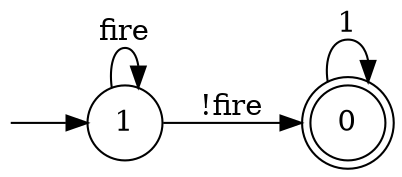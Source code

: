 digraph G {
  rankdir=LR
  node [shape="circle"]
  I [label="", style=invis, width=0]
  I -> 1
  0 [label="0", peripheries=2]
  0 -> 0 [label="1"]
  1 [label="1"]
  1 -> 0 [label="!fire"]
  1 -> 1 [label="fire"]
}
